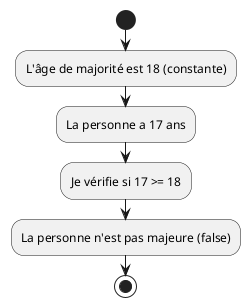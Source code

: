 @startuml
start
:L'âge de majorité est 18 (constante);
:La personne a 17 ans;
:Je vérifie si 17 >= 18;
:La personne n'est pas majeure (false);
stop
@enduml
